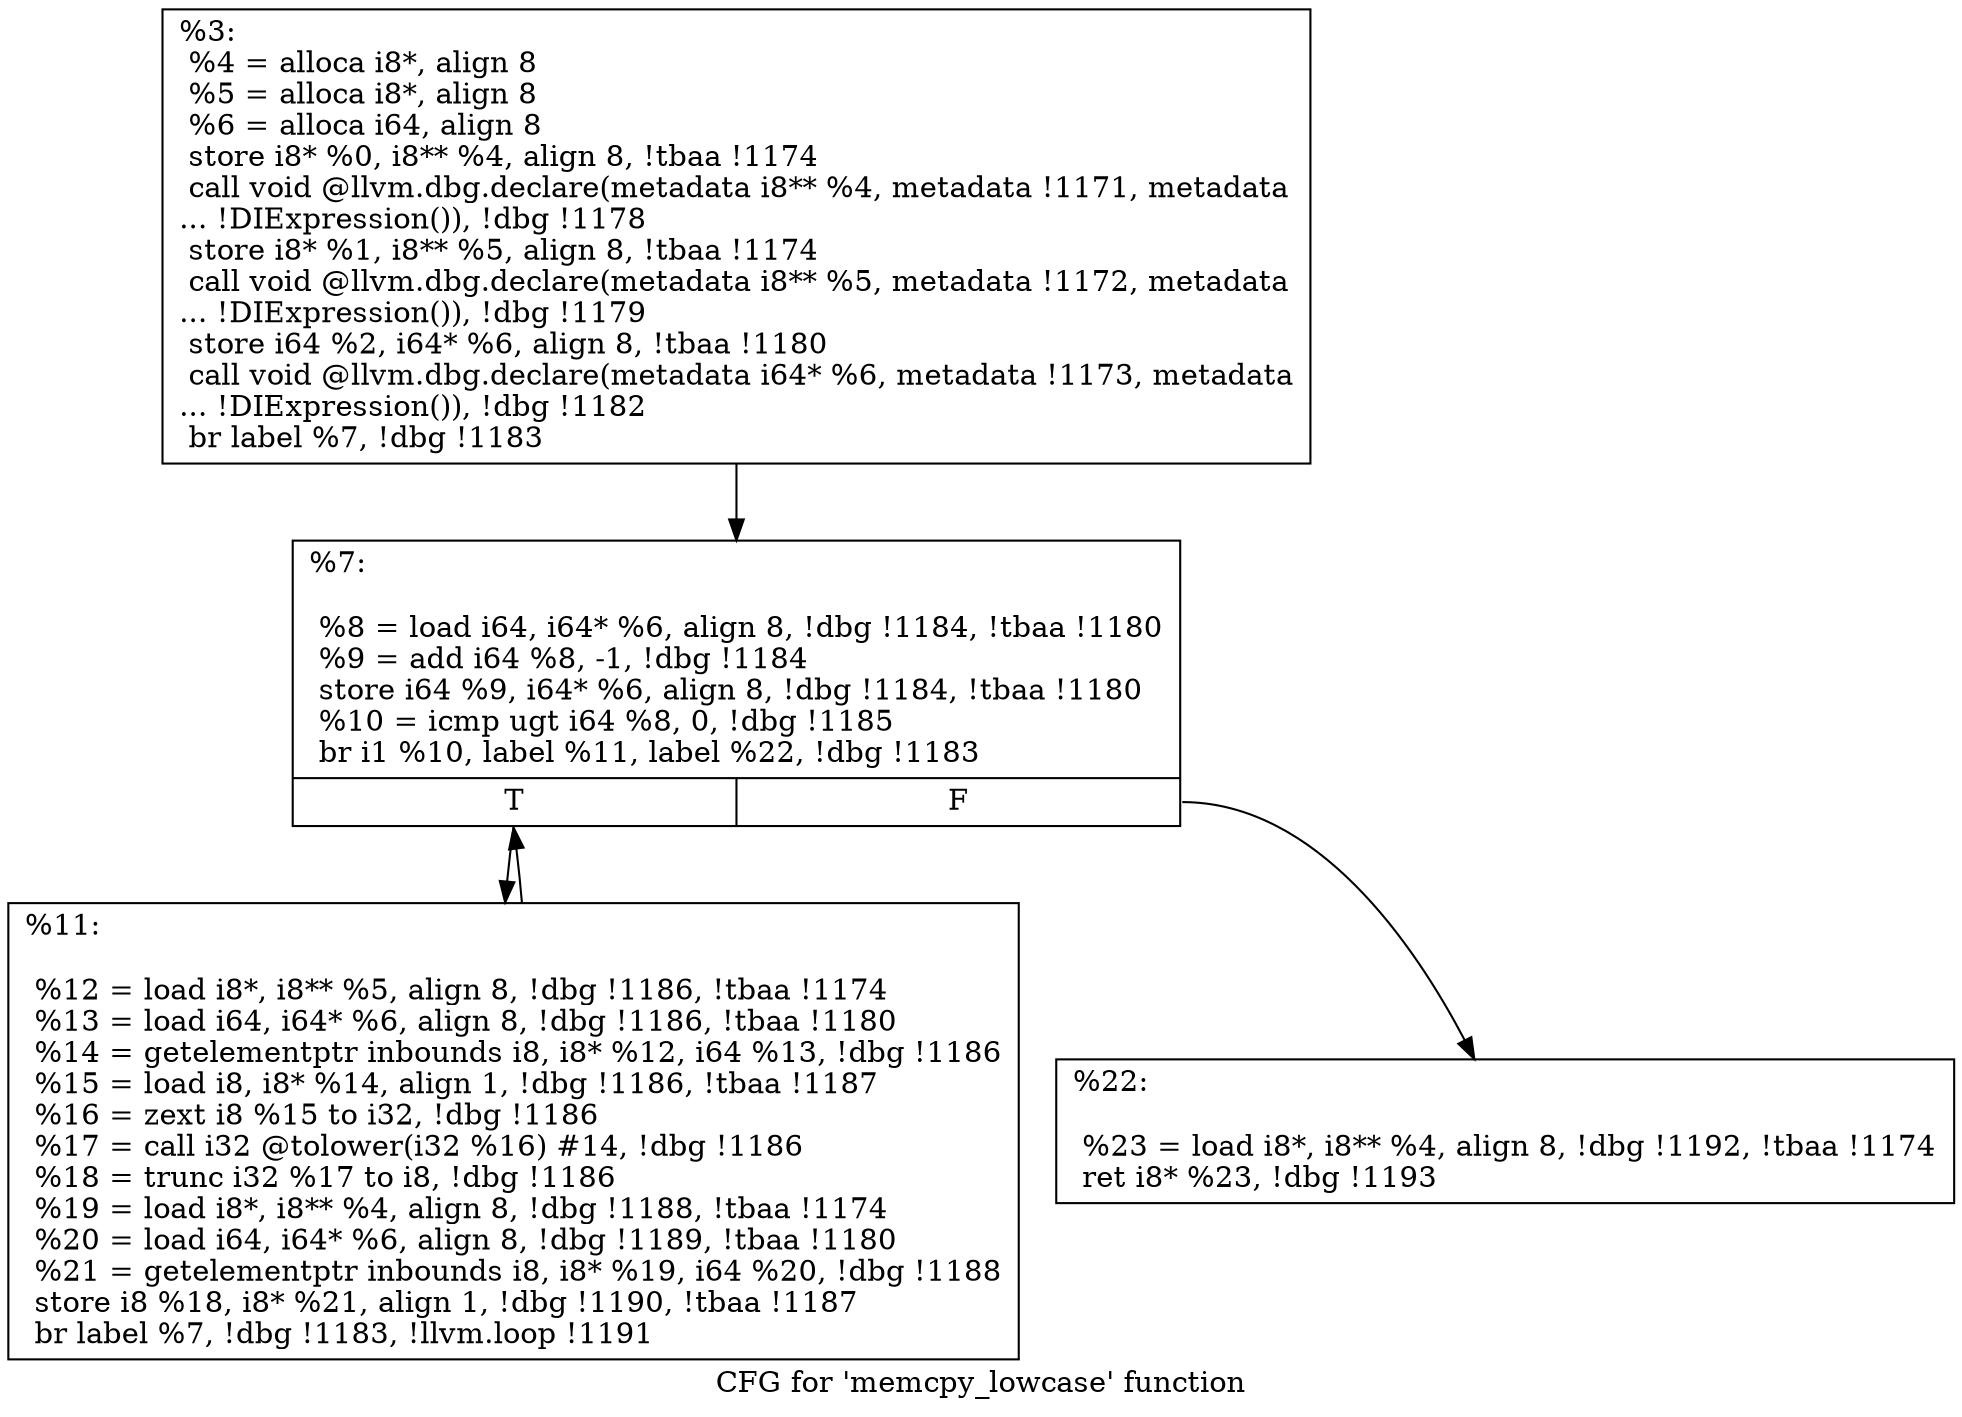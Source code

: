 digraph "CFG for 'memcpy_lowcase' function" {
	label="CFG for 'memcpy_lowcase' function";

	Node0x1fc7580 [shape=record,label="{%3:\l  %4 = alloca i8*, align 8\l  %5 = alloca i8*, align 8\l  %6 = alloca i64, align 8\l  store i8* %0, i8** %4, align 8, !tbaa !1174\l  call void @llvm.dbg.declare(metadata i8** %4, metadata !1171, metadata\l... !DIExpression()), !dbg !1178\l  store i8* %1, i8** %5, align 8, !tbaa !1174\l  call void @llvm.dbg.declare(metadata i8** %5, metadata !1172, metadata\l... !DIExpression()), !dbg !1179\l  store i64 %2, i64* %6, align 8, !tbaa !1180\l  call void @llvm.dbg.declare(metadata i64* %6, metadata !1173, metadata\l... !DIExpression()), !dbg !1182\l  br label %7, !dbg !1183\l}"];
	Node0x1fc7580 -> Node0x1d9d3e0;
	Node0x1d9d3e0 [shape=record,label="{%7:\l\l  %8 = load i64, i64* %6, align 8, !dbg !1184, !tbaa !1180\l  %9 = add i64 %8, -1, !dbg !1184\l  store i64 %9, i64* %6, align 8, !dbg !1184, !tbaa !1180\l  %10 = icmp ugt i64 %8, 0, !dbg !1185\l  br i1 %10, label %11, label %22, !dbg !1183\l|{<s0>T|<s1>F}}"];
	Node0x1d9d3e0:s0 -> Node0x1d9d430;
	Node0x1d9d3e0:s1 -> Node0x1d9d480;
	Node0x1d9d430 [shape=record,label="{%11:\l\l  %12 = load i8*, i8** %5, align 8, !dbg !1186, !tbaa !1174\l  %13 = load i64, i64* %6, align 8, !dbg !1186, !tbaa !1180\l  %14 = getelementptr inbounds i8, i8* %12, i64 %13, !dbg !1186\l  %15 = load i8, i8* %14, align 1, !dbg !1186, !tbaa !1187\l  %16 = zext i8 %15 to i32, !dbg !1186\l  %17 = call i32 @tolower(i32 %16) #14, !dbg !1186\l  %18 = trunc i32 %17 to i8, !dbg !1186\l  %19 = load i8*, i8** %4, align 8, !dbg !1188, !tbaa !1174\l  %20 = load i64, i64* %6, align 8, !dbg !1189, !tbaa !1180\l  %21 = getelementptr inbounds i8, i8* %19, i64 %20, !dbg !1188\l  store i8 %18, i8* %21, align 1, !dbg !1190, !tbaa !1187\l  br label %7, !dbg !1183, !llvm.loop !1191\l}"];
	Node0x1d9d430 -> Node0x1d9d3e0;
	Node0x1d9d480 [shape=record,label="{%22:\l\l  %23 = load i8*, i8** %4, align 8, !dbg !1192, !tbaa !1174\l  ret i8* %23, !dbg !1193\l}"];
}
